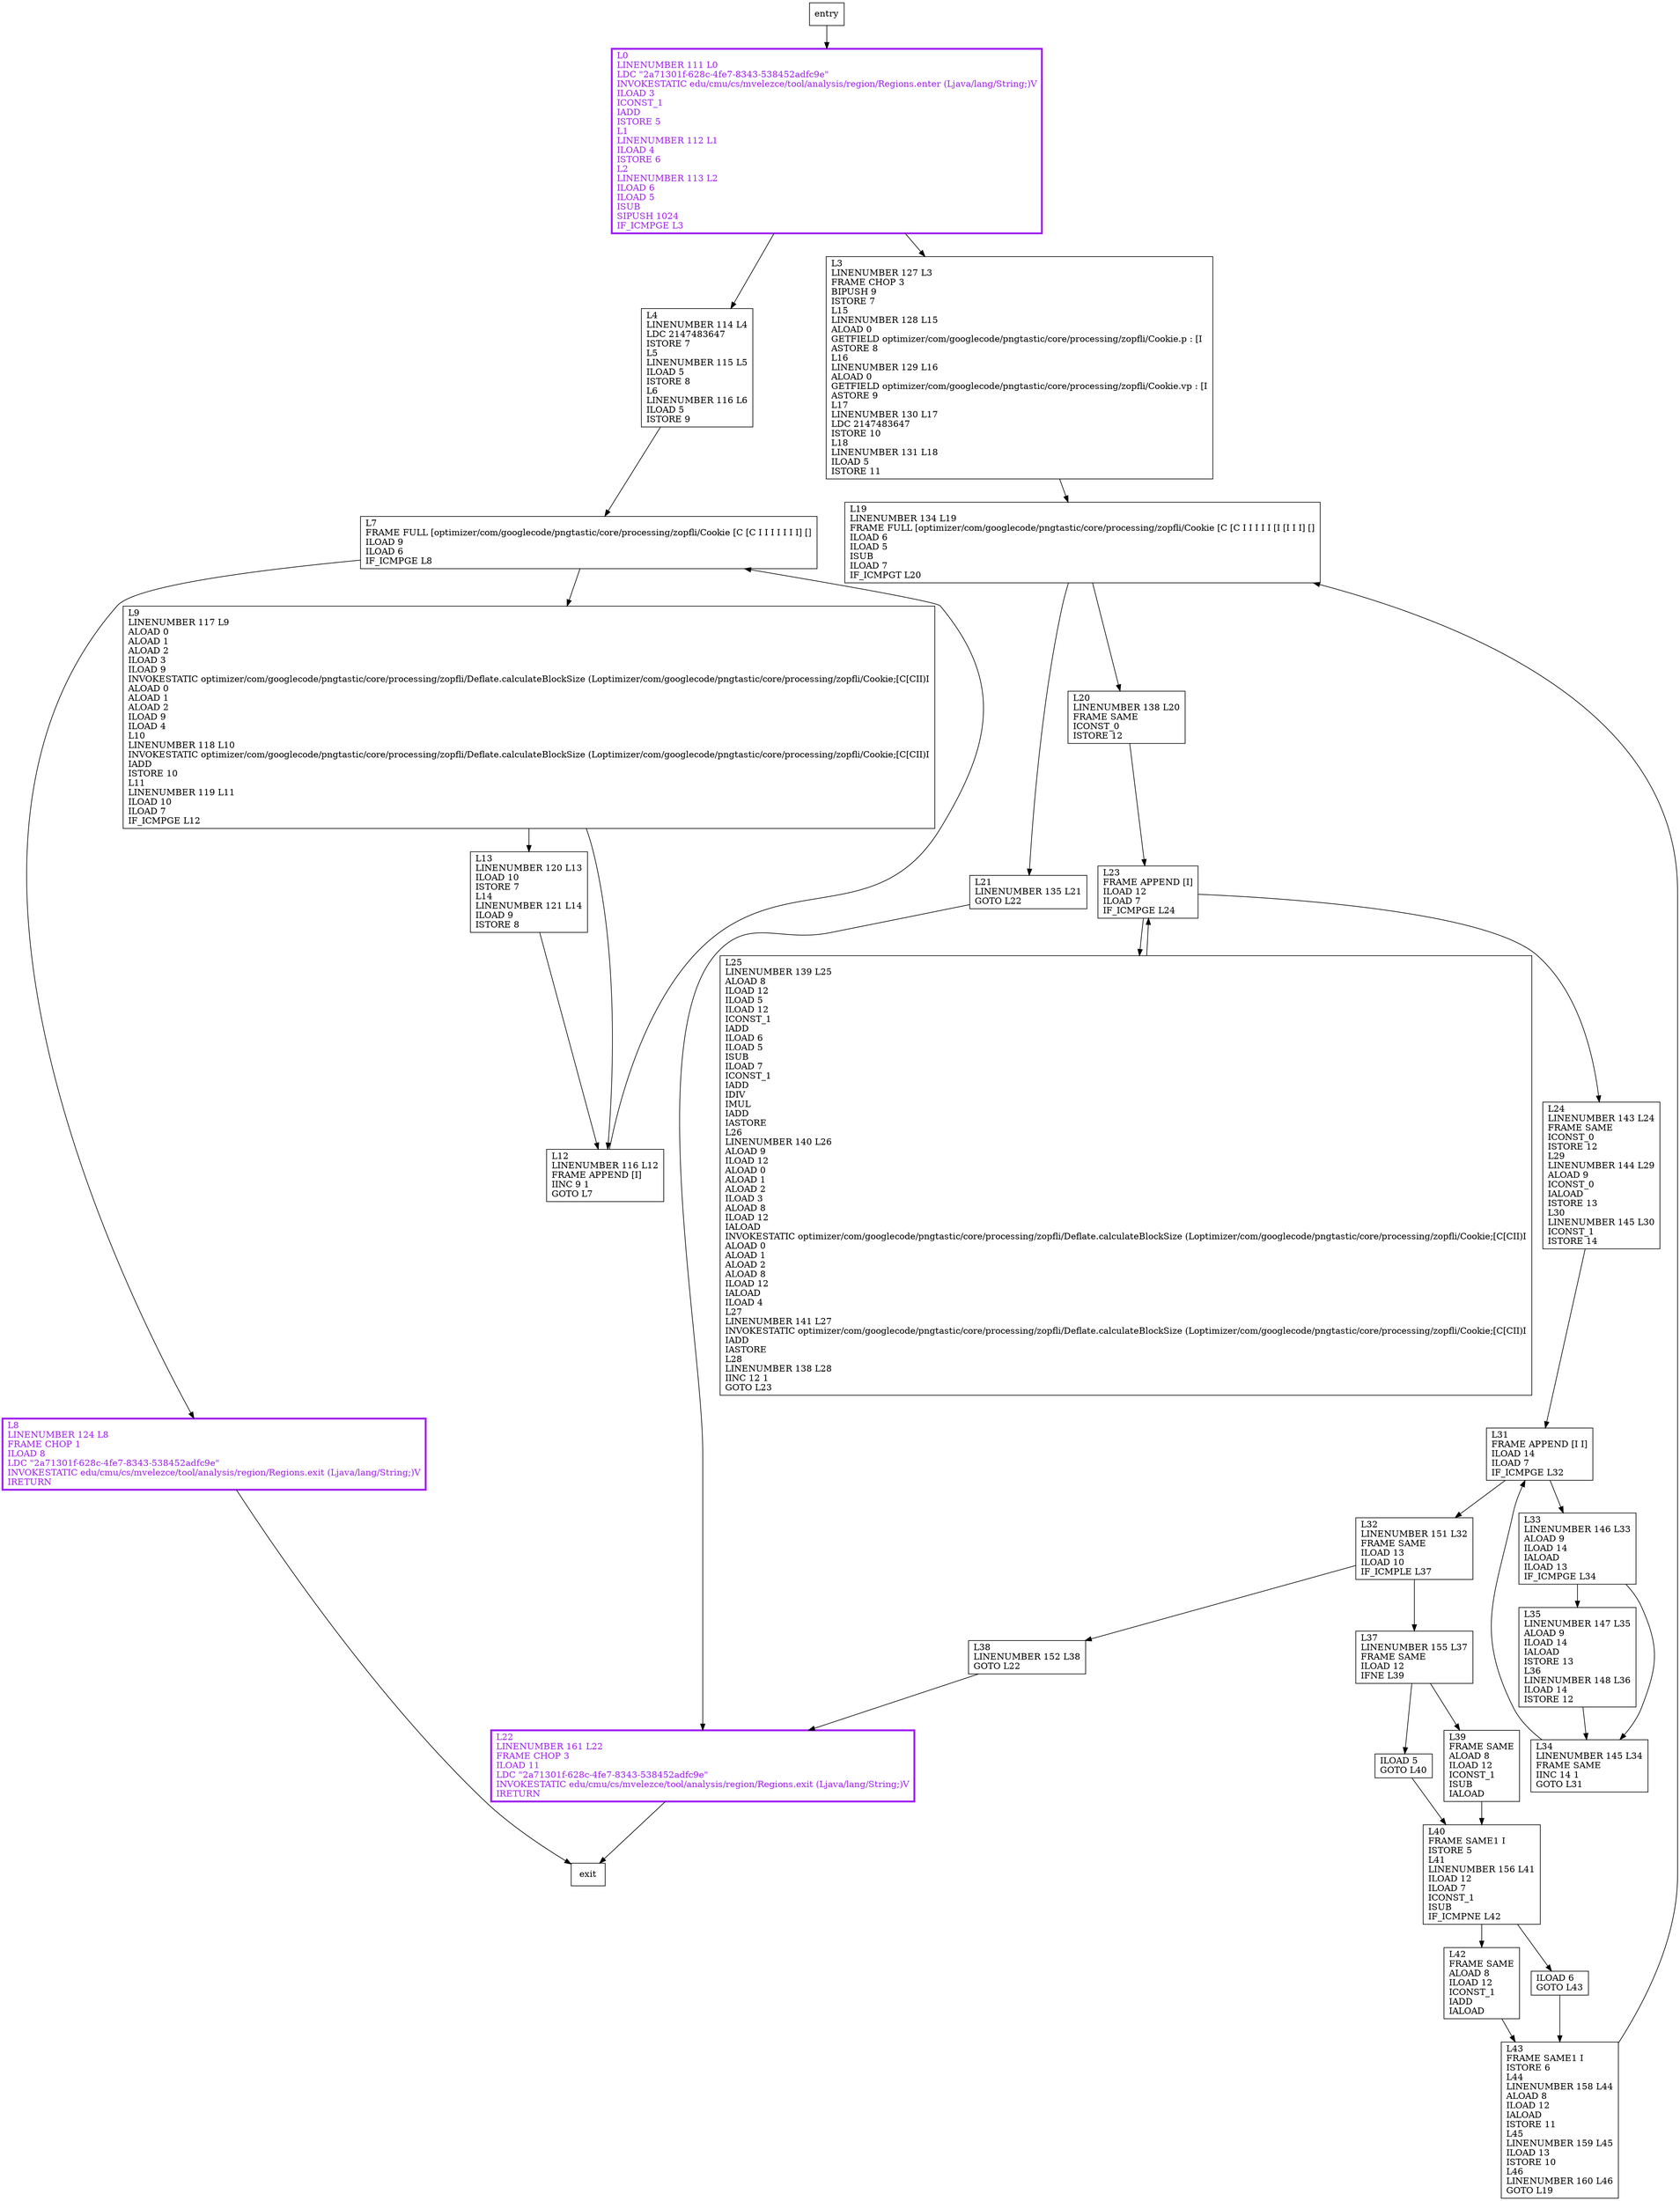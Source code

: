 digraph findMinimum {
node [shape=record];
588530924 [label="L8\lLINENUMBER 124 L8\lFRAME CHOP 1\lILOAD 8\lLDC \"2a71301f-628c-4fe7-8343-538452adfc9e\"\lINVOKESTATIC edu/cmu/cs/mvelezce/tool/analysis/region/Regions.exit (Ljava/lang/String;)V\lIRETURN\l"];
1319248907 [label="L21\lLINENUMBER 135 L21\lGOTO L22\l"];
27102656 [label="L32\lLINENUMBER 151 L32\lFRAME SAME\lILOAD 13\lILOAD 10\lIF_ICMPLE L37\l"];
611087262 [label="L12\lLINENUMBER 116 L12\lFRAME APPEND [I]\lIINC 9 1\lGOTO L7\l"];
1841217003 [label="ILOAD 5\lGOTO L40\l"];
512037709 [label="L13\lLINENUMBER 120 L13\lILOAD 10\lISTORE 7\lL14\lLINENUMBER 121 L14\lILOAD 9\lISTORE 8\l"];
1504473081 [label="L4\lLINENUMBER 114 L4\lLDC 2147483647\lISTORE 7\lL5\lLINENUMBER 115 L5\lILOAD 5\lISTORE 8\lL6\lLINENUMBER 116 L6\lILOAD 5\lISTORE 9\l"];
1132058021 [label="L19\lLINENUMBER 134 L19\lFRAME FULL [optimizer/com/googlecode/pngtastic/core/processing/zopfli/Cookie [C [C I I I I I [I [I I I] []\lILOAD 6\lILOAD 5\lISUB\lILOAD 7\lIF_ICMPGT L20\l"];
160777764 [label="L20\lLINENUMBER 138 L20\lFRAME SAME\lICONST_0\lISTORE 12\l"];
2014005737 [label="L22\lLINENUMBER 161 L22\lFRAME CHOP 3\lILOAD 11\lLDC \"2a71301f-628c-4fe7-8343-538452adfc9e\"\lINVOKESTATIC edu/cmu/cs/mvelezce/tool/analysis/region/Regions.exit (Ljava/lang/String;)V\lIRETURN\l"];
803255212 [label="L0\lLINENUMBER 111 L0\lLDC \"2a71301f-628c-4fe7-8343-538452adfc9e\"\lINVOKESTATIC edu/cmu/cs/mvelezce/tool/analysis/region/Regions.enter (Ljava/lang/String;)V\lILOAD 3\lICONST_1\lIADD\lISTORE 5\lL1\lLINENUMBER 112 L1\lILOAD 4\lISTORE 6\lL2\lLINENUMBER 113 L2\lILOAD 6\lILOAD 5\lISUB\lSIPUSH 1024\lIF_ICMPGE L3\l"];
204486855 [label="L31\lFRAME APPEND [I I]\lILOAD 14\lILOAD 7\lIF_ICMPGE L32\l"];
255084249 [label="L3\lLINENUMBER 127 L3\lFRAME CHOP 3\lBIPUSH 9\lISTORE 7\lL15\lLINENUMBER 128 L15\lALOAD 0\lGETFIELD optimizer/com/googlecode/pngtastic/core/processing/zopfli/Cookie.p : [I\lASTORE 8\lL16\lLINENUMBER 129 L16\lALOAD 0\lGETFIELD optimizer/com/googlecode/pngtastic/core/processing/zopfli/Cookie.vp : [I\lASTORE 9\lL17\lLINENUMBER 130 L17\lLDC 2147483647\lISTORE 10\lL18\lLINENUMBER 131 L18\lILOAD 5\lISTORE 11\l"];
163839729 [label="L9\lLINENUMBER 117 L9\lALOAD 0\lALOAD 1\lALOAD 2\lILOAD 3\lILOAD 9\lINVOKESTATIC optimizer/com/googlecode/pngtastic/core/processing/zopfli/Deflate.calculateBlockSize (Loptimizer/com/googlecode/pngtastic/core/processing/zopfli/Cookie;[C[CII)I\lALOAD 0\lALOAD 1\lALOAD 2\lILOAD 9\lILOAD 4\lL10\lLINENUMBER 118 L10\lINVOKESTATIC optimizer/com/googlecode/pngtastic/core/processing/zopfli/Deflate.calculateBlockSize (Loptimizer/com/googlecode/pngtastic/core/processing/zopfli/Cookie;[C[CII)I\lIADD\lISTORE 10\lL11\lLINENUMBER 119 L11\lILOAD 10\lILOAD 7\lIF_ICMPGE L12\l"];
1041167636 [label="L37\lLINENUMBER 155 L37\lFRAME SAME\lILOAD 12\lIFNE L39\l"];
532092757 [label="L7\lFRAME FULL [optimizer/com/googlecode/pngtastic/core/processing/zopfli/Cookie [C [C I I I I I I I] []\lILOAD 9\lILOAD 6\lIF_ICMPGE L8\l"];
1363965957 [label="L33\lLINENUMBER 146 L33\lALOAD 9\lILOAD 14\lIALOAD\lILOAD 13\lIF_ICMPGE L34\l"];
1968672772 [label="ILOAD 6\lGOTO L43\l"];
1839082144 [label="L43\lFRAME SAME1 I\lISTORE 6\lL44\lLINENUMBER 158 L44\lALOAD 8\lILOAD 12\lIALOAD\lISTORE 11\lL45\lLINENUMBER 159 L45\lILOAD 13\lISTORE 10\lL46\lLINENUMBER 160 L46\lGOTO L19\l"];
1630423727 [label="L35\lLINENUMBER 147 L35\lALOAD 9\lILOAD 14\lIALOAD\lISTORE 13\lL36\lLINENUMBER 148 L36\lILOAD 14\lISTORE 12\l"];
1063357611 [label="L42\lFRAME SAME\lALOAD 8\lILOAD 12\lICONST_1\lIADD\lIALOAD\l"];
1615152932 [label="L39\lFRAME SAME\lALOAD 8\lILOAD 12\lICONST_1\lISUB\lIALOAD\l"];
483013781 [label="L34\lLINENUMBER 145 L34\lFRAME SAME\lIINC 14 1\lGOTO L31\l"];
2091269540 [label="L25\lLINENUMBER 139 L25\lALOAD 8\lILOAD 12\lILOAD 5\lILOAD 12\lICONST_1\lIADD\lILOAD 6\lILOAD 5\lISUB\lILOAD 7\lICONST_1\lIADD\lIDIV\lIMUL\lIADD\lIASTORE\lL26\lLINENUMBER 140 L26\lALOAD 9\lILOAD 12\lALOAD 0\lALOAD 1\lALOAD 2\lILOAD 3\lALOAD 8\lILOAD 12\lIALOAD\lINVOKESTATIC optimizer/com/googlecode/pngtastic/core/processing/zopfli/Deflate.calculateBlockSize (Loptimizer/com/googlecode/pngtastic/core/processing/zopfli/Cookie;[C[CII)I\lALOAD 0\lALOAD 1\lALOAD 2\lALOAD 8\lILOAD 12\lIALOAD\lILOAD 4\lL27\lLINENUMBER 141 L27\lINVOKESTATIC optimizer/com/googlecode/pngtastic/core/processing/zopfli/Deflate.calculateBlockSize (Loptimizer/com/googlecode/pngtastic/core/processing/zopfli/Cookie;[C[CII)I\lIADD\lIASTORE\lL28\lLINENUMBER 138 L28\lIINC 12 1\lGOTO L23\l"];
1932329180 [label="L38\lLINENUMBER 152 L38\lGOTO L22\l"];
609305373 [label="L40\lFRAME SAME1 I\lISTORE 5\lL41\lLINENUMBER 156 L41\lILOAD 12\lILOAD 7\lICONST_1\lISUB\lIF_ICMPNE L42\l"];
595319879 [label="L23\lFRAME APPEND [I]\lILOAD 12\lILOAD 7\lIF_ICMPGE L24\l"];
1596056578 [label="L24\lLINENUMBER 143 L24\lFRAME SAME\lICONST_0\lISTORE 12\lL29\lLINENUMBER 144 L29\lALOAD 9\lICONST_0\lIALOAD\lISTORE 13\lL30\lLINENUMBER 145 L30\lICONST_1\lISTORE 14\l"];
entry;
exit;
588530924 -> exit;
1319248907 -> 2014005737;
27102656 -> 1041167636;
27102656 -> 1932329180;
611087262 -> 532092757;
1841217003 -> 609305373;
512037709 -> 611087262;
1504473081 -> 532092757;
1132058021 -> 1319248907;
1132058021 -> 160777764;
160777764 -> 595319879;
2014005737 -> exit;
803255212 -> 1504473081;
803255212 -> 255084249;
204486855 -> 27102656;
204486855 -> 1363965957;
255084249 -> 1132058021;
163839729 -> 611087262;
163839729 -> 512037709;
1041167636 -> 1615152932;
1041167636 -> 1841217003;
532092757 -> 588530924;
532092757 -> 163839729;
1363965957 -> 1630423727;
1363965957 -> 483013781;
1968672772 -> 1839082144;
1839082144 -> 1132058021;
1630423727 -> 483013781;
entry -> 803255212;
1063357611 -> 1839082144;
1615152932 -> 609305373;
483013781 -> 204486855;
2091269540 -> 595319879;
1932329180 -> 2014005737;
609305373 -> 1063357611;
609305373 -> 1968672772;
595319879 -> 2091269540;
595319879 -> 1596056578;
1596056578 -> 204486855;
588530924[fontcolor="purple", penwidth=3, color="purple"];
2014005737[fontcolor="purple", penwidth=3, color="purple"];
803255212[fontcolor="purple", penwidth=3, color="purple"];
}
